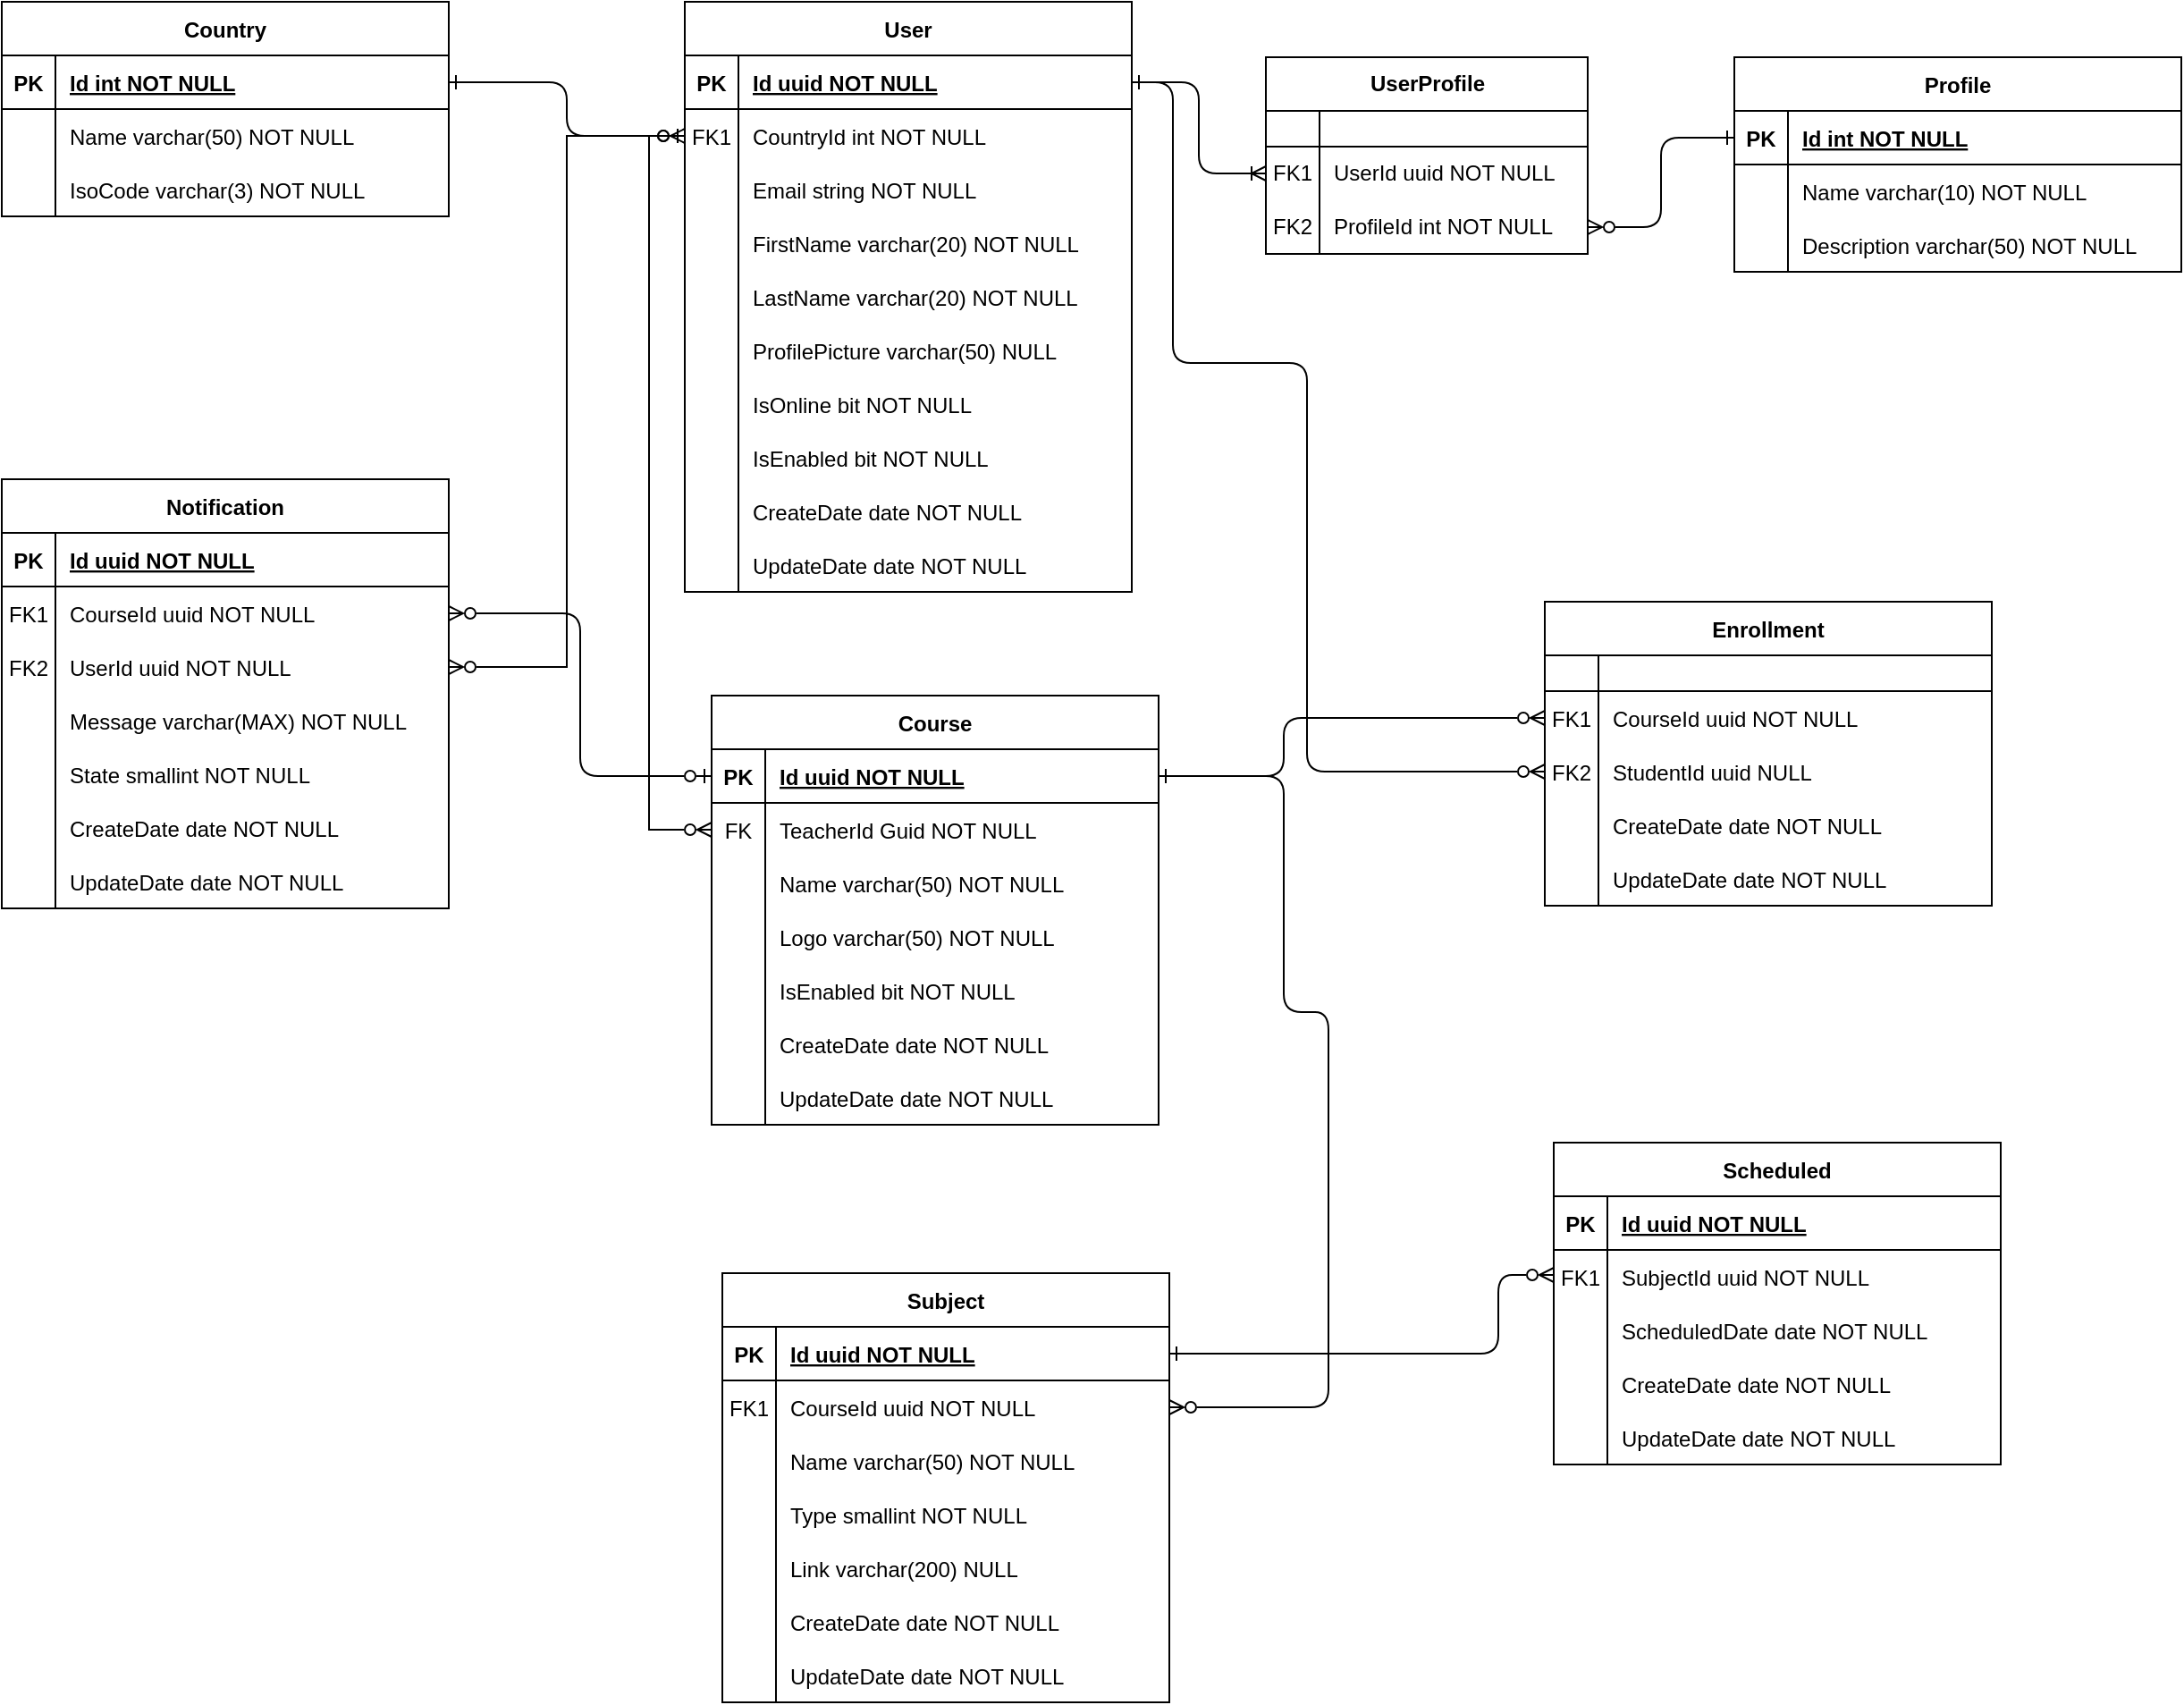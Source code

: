 <mxfile version="24.7.12">
  <diagram id="R2lEEEUBdFMjLlhIrx00" name="Page-1">
    <mxGraphModel dx="760" dy="1033" grid="0" gridSize="10" guides="1" tooltips="1" connect="1" arrows="1" fold="1" page="0" pageScale="1" pageWidth="850" pageHeight="1100" math="0" shadow="0" extFonts="Permanent Marker^https://fonts.googleapis.com/css?family=Permanent+Marker">
      <root>
        <mxCell id="0" />
        <mxCell id="1" parent="0" />
        <mxCell id="C-vyLk0tnHw3VtMMgP7b-13" value="User" style="shape=table;startSize=30;container=1;collapsible=1;childLayout=tableLayout;fixedRows=1;rowLines=0;fontStyle=1;align=center;resizeLast=1;rounded=0;" parent="1" vertex="1">
          <mxGeometry x="880" y="85" width="250" height="330" as="geometry" />
        </mxCell>
        <mxCell id="C-vyLk0tnHw3VtMMgP7b-14" value="" style="shape=partialRectangle;collapsible=0;dropTarget=0;pointerEvents=0;fillColor=none;points=[[0,0.5],[1,0.5]];portConstraint=eastwest;top=0;left=0;right=0;bottom=1;rounded=0;" parent="C-vyLk0tnHw3VtMMgP7b-13" vertex="1">
          <mxGeometry y="30" width="250" height="30" as="geometry" />
        </mxCell>
        <mxCell id="C-vyLk0tnHw3VtMMgP7b-15" value="PK" style="shape=partialRectangle;overflow=hidden;connectable=0;fillColor=none;top=0;left=0;bottom=0;right=0;fontStyle=1;rounded=0;" parent="C-vyLk0tnHw3VtMMgP7b-14" vertex="1">
          <mxGeometry width="30" height="30" as="geometry">
            <mxRectangle width="30" height="30" as="alternateBounds" />
          </mxGeometry>
        </mxCell>
        <mxCell id="C-vyLk0tnHw3VtMMgP7b-16" value="Id uuid NOT NULL " style="shape=partialRectangle;overflow=hidden;connectable=0;fillColor=none;top=0;left=0;bottom=0;right=0;align=left;spacingLeft=6;fontStyle=5;rounded=0;" parent="C-vyLk0tnHw3VtMMgP7b-14" vertex="1">
          <mxGeometry x="30" width="220" height="30" as="geometry">
            <mxRectangle width="220" height="30" as="alternateBounds" />
          </mxGeometry>
        </mxCell>
        <mxCell id="C-vyLk0tnHw3VtMMgP7b-17" value="" style="shape=partialRectangle;collapsible=0;dropTarget=0;pointerEvents=0;fillColor=none;points=[[0,0.5],[1,0.5]];portConstraint=eastwest;top=0;left=0;right=0;bottom=0;rounded=0;" parent="C-vyLk0tnHw3VtMMgP7b-13" vertex="1">
          <mxGeometry y="60" width="250" height="30" as="geometry" />
        </mxCell>
        <mxCell id="C-vyLk0tnHw3VtMMgP7b-18" value="FK1" style="shape=partialRectangle;overflow=hidden;connectable=0;fillColor=none;top=0;left=0;bottom=0;right=0;rounded=0;" parent="C-vyLk0tnHw3VtMMgP7b-17" vertex="1">
          <mxGeometry width="30" height="30" as="geometry">
            <mxRectangle width="30" height="30" as="alternateBounds" />
          </mxGeometry>
        </mxCell>
        <mxCell id="C-vyLk0tnHw3VtMMgP7b-19" value="CountryId int NOT NULL" style="shape=partialRectangle;overflow=hidden;connectable=0;fillColor=none;top=0;left=0;bottom=0;right=0;align=left;spacingLeft=6;rounded=0;" parent="C-vyLk0tnHw3VtMMgP7b-17" vertex="1">
          <mxGeometry x="30" width="220" height="30" as="geometry">
            <mxRectangle width="220" height="30" as="alternateBounds" />
          </mxGeometry>
        </mxCell>
        <mxCell id="aM0szodWMJn3dxRVM8G2-69" value="" style="shape=partialRectangle;collapsible=0;dropTarget=0;pointerEvents=0;fillColor=none;points=[[0,0.5],[1,0.5]];portConstraint=eastwest;top=0;left=0;right=0;bottom=0;rounded=0;" parent="C-vyLk0tnHw3VtMMgP7b-13" vertex="1">
          <mxGeometry y="90" width="250" height="30" as="geometry" />
        </mxCell>
        <mxCell id="aM0szodWMJn3dxRVM8G2-70" value="" style="shape=partialRectangle;overflow=hidden;connectable=0;fillColor=none;top=0;left=0;bottom=0;right=0;rounded=0;" parent="aM0szodWMJn3dxRVM8G2-69" vertex="1">
          <mxGeometry width="30" height="30" as="geometry">
            <mxRectangle width="30" height="30" as="alternateBounds" />
          </mxGeometry>
        </mxCell>
        <mxCell id="aM0szodWMJn3dxRVM8G2-71" value="Email string NOT NULL" style="shape=partialRectangle;overflow=hidden;connectable=0;fillColor=none;top=0;left=0;bottom=0;right=0;align=left;spacingLeft=6;rounded=0;" parent="aM0szodWMJn3dxRVM8G2-69" vertex="1">
          <mxGeometry x="30" width="220" height="30" as="geometry">
            <mxRectangle width="220" height="30" as="alternateBounds" />
          </mxGeometry>
        </mxCell>
        <mxCell id="aM0szodWMJn3dxRVM8G2-60" value="" style="shape=partialRectangle;collapsible=0;dropTarget=0;pointerEvents=0;fillColor=none;points=[[0,0.5],[1,0.5]];portConstraint=eastwest;top=0;left=0;right=0;bottom=0;rounded=0;" parent="C-vyLk0tnHw3VtMMgP7b-13" vertex="1">
          <mxGeometry y="120" width="250" height="30" as="geometry" />
        </mxCell>
        <mxCell id="aM0szodWMJn3dxRVM8G2-61" value="" style="shape=partialRectangle;overflow=hidden;connectable=0;fillColor=none;top=0;left=0;bottom=0;right=0;rounded=0;" parent="aM0szodWMJn3dxRVM8G2-60" vertex="1">
          <mxGeometry width="30" height="30" as="geometry">
            <mxRectangle width="30" height="30" as="alternateBounds" />
          </mxGeometry>
        </mxCell>
        <mxCell id="aM0szodWMJn3dxRVM8G2-62" value="FirstName varchar(20) NOT NULL" style="shape=partialRectangle;overflow=hidden;connectable=0;fillColor=none;top=0;left=0;bottom=0;right=0;align=left;spacingLeft=6;rounded=0;" parent="aM0szodWMJn3dxRVM8G2-60" vertex="1">
          <mxGeometry x="30" width="220" height="30" as="geometry">
            <mxRectangle width="220" height="30" as="alternateBounds" />
          </mxGeometry>
        </mxCell>
        <mxCell id="aM0szodWMJn3dxRVM8G2-63" value="" style="shape=partialRectangle;collapsible=0;dropTarget=0;pointerEvents=0;fillColor=none;points=[[0,0.5],[1,0.5]];portConstraint=eastwest;top=0;left=0;right=0;bottom=0;rounded=0;" parent="C-vyLk0tnHw3VtMMgP7b-13" vertex="1">
          <mxGeometry y="150" width="250" height="30" as="geometry" />
        </mxCell>
        <mxCell id="aM0szodWMJn3dxRVM8G2-64" value="" style="shape=partialRectangle;overflow=hidden;connectable=0;fillColor=none;top=0;left=0;bottom=0;right=0;rounded=0;" parent="aM0szodWMJn3dxRVM8G2-63" vertex="1">
          <mxGeometry width="30" height="30" as="geometry">
            <mxRectangle width="30" height="30" as="alternateBounds" />
          </mxGeometry>
        </mxCell>
        <mxCell id="aM0szodWMJn3dxRVM8G2-65" value="LastName varchar(20) NOT NULL" style="shape=partialRectangle;overflow=hidden;connectable=0;fillColor=none;top=0;left=0;bottom=0;right=0;align=left;spacingLeft=6;rounded=0;" parent="aM0szodWMJn3dxRVM8G2-63" vertex="1">
          <mxGeometry x="30" width="220" height="30" as="geometry">
            <mxRectangle width="220" height="30" as="alternateBounds" />
          </mxGeometry>
        </mxCell>
        <mxCell id="aM0szodWMJn3dxRVM8G2-66" value="" style="shape=partialRectangle;collapsible=0;dropTarget=0;pointerEvents=0;fillColor=none;points=[[0,0.5],[1,0.5]];portConstraint=eastwest;top=0;left=0;right=0;bottom=0;rounded=0;" parent="C-vyLk0tnHw3VtMMgP7b-13" vertex="1">
          <mxGeometry y="180" width="250" height="30" as="geometry" />
        </mxCell>
        <mxCell id="aM0szodWMJn3dxRVM8G2-67" value="" style="shape=partialRectangle;overflow=hidden;connectable=0;fillColor=none;top=0;left=0;bottom=0;right=0;rounded=0;" parent="aM0szodWMJn3dxRVM8G2-66" vertex="1">
          <mxGeometry width="30" height="30" as="geometry">
            <mxRectangle width="30" height="30" as="alternateBounds" />
          </mxGeometry>
        </mxCell>
        <mxCell id="aM0szodWMJn3dxRVM8G2-68" value="ProfilePicture varchar(50) NULL" style="shape=partialRectangle;overflow=hidden;connectable=0;fillColor=none;top=0;left=0;bottom=0;right=0;align=left;spacingLeft=6;rounded=0;" parent="aM0szodWMJn3dxRVM8G2-66" vertex="1">
          <mxGeometry x="30" width="220" height="30" as="geometry">
            <mxRectangle width="220" height="30" as="alternateBounds" />
          </mxGeometry>
        </mxCell>
        <mxCell id="aM0szodWMJn3dxRVM8G2-126" value="" style="shape=partialRectangle;collapsible=0;dropTarget=0;pointerEvents=0;fillColor=none;points=[[0,0.5],[1,0.5]];portConstraint=eastwest;top=0;left=0;right=0;bottom=0;rounded=0;" parent="C-vyLk0tnHw3VtMMgP7b-13" vertex="1">
          <mxGeometry y="210" width="250" height="30" as="geometry" />
        </mxCell>
        <mxCell id="aM0szodWMJn3dxRVM8G2-127" value="" style="shape=partialRectangle;overflow=hidden;connectable=0;fillColor=none;top=0;left=0;bottom=0;right=0;rounded=0;" parent="aM0szodWMJn3dxRVM8G2-126" vertex="1">
          <mxGeometry width="30" height="30" as="geometry">
            <mxRectangle width="30" height="30" as="alternateBounds" />
          </mxGeometry>
        </mxCell>
        <mxCell id="aM0szodWMJn3dxRVM8G2-128" value="IsOnline bit NOT NULL" style="shape=partialRectangle;overflow=hidden;connectable=0;fillColor=none;top=0;left=0;bottom=0;right=0;align=left;spacingLeft=6;rounded=0;" parent="aM0szodWMJn3dxRVM8G2-126" vertex="1">
          <mxGeometry x="30" width="220" height="30" as="geometry">
            <mxRectangle width="220" height="30" as="alternateBounds" />
          </mxGeometry>
        </mxCell>
        <mxCell id="j--QYoBw05LLZ_RqwTvi-1" value="" style="shape=partialRectangle;collapsible=0;dropTarget=0;pointerEvents=0;fillColor=none;points=[[0,0.5],[1,0.5]];portConstraint=eastwest;top=0;left=0;right=0;bottom=0;rounded=0;" parent="C-vyLk0tnHw3VtMMgP7b-13" vertex="1">
          <mxGeometry y="240" width="250" height="30" as="geometry" />
        </mxCell>
        <mxCell id="j--QYoBw05LLZ_RqwTvi-2" value="" style="shape=partialRectangle;overflow=hidden;connectable=0;fillColor=none;top=0;left=0;bottom=0;right=0;rounded=0;" parent="j--QYoBw05LLZ_RqwTvi-1" vertex="1">
          <mxGeometry width="30" height="30" as="geometry">
            <mxRectangle width="30" height="30" as="alternateBounds" />
          </mxGeometry>
        </mxCell>
        <mxCell id="j--QYoBw05LLZ_RqwTvi-3" value="IsEnabled bit NOT NULL" style="shape=partialRectangle;overflow=hidden;connectable=0;fillColor=none;top=0;left=0;bottom=0;right=0;align=left;spacingLeft=6;rounded=0;" parent="j--QYoBw05LLZ_RqwTvi-1" vertex="1">
          <mxGeometry x="30" width="220" height="30" as="geometry">
            <mxRectangle width="220" height="30" as="alternateBounds" />
          </mxGeometry>
        </mxCell>
        <mxCell id="InxL8Mk_9c7BqS-q-5gq-49" value="" style="shape=partialRectangle;collapsible=0;dropTarget=0;pointerEvents=0;fillColor=none;points=[[0,0.5],[1,0.5]];portConstraint=eastwest;top=0;left=0;right=0;bottom=0;rounded=0;" parent="C-vyLk0tnHw3VtMMgP7b-13" vertex="1">
          <mxGeometry y="270" width="250" height="30" as="geometry" />
        </mxCell>
        <mxCell id="InxL8Mk_9c7BqS-q-5gq-50" value="" style="shape=partialRectangle;overflow=hidden;connectable=0;fillColor=none;top=0;left=0;bottom=0;right=0;rounded=0;" parent="InxL8Mk_9c7BqS-q-5gq-49" vertex="1">
          <mxGeometry width="30" height="30" as="geometry">
            <mxRectangle width="30" height="30" as="alternateBounds" />
          </mxGeometry>
        </mxCell>
        <mxCell id="InxL8Mk_9c7BqS-q-5gq-51" value="CreateDate date NOT NULL" style="shape=partialRectangle;overflow=hidden;connectable=0;fillColor=none;top=0;left=0;bottom=0;right=0;align=left;spacingLeft=6;rounded=0;" parent="InxL8Mk_9c7BqS-q-5gq-49" vertex="1">
          <mxGeometry x="30" width="220" height="30" as="geometry">
            <mxRectangle width="220" height="30" as="alternateBounds" />
          </mxGeometry>
        </mxCell>
        <mxCell id="InxL8Mk_9c7BqS-q-5gq-52" value="" style="shape=partialRectangle;collapsible=0;dropTarget=0;pointerEvents=0;fillColor=none;points=[[0,0.5],[1,0.5]];portConstraint=eastwest;top=0;left=0;right=0;bottom=0;rounded=0;" parent="C-vyLk0tnHw3VtMMgP7b-13" vertex="1">
          <mxGeometry y="300" width="250" height="30" as="geometry" />
        </mxCell>
        <mxCell id="InxL8Mk_9c7BqS-q-5gq-53" value="" style="shape=partialRectangle;overflow=hidden;connectable=0;fillColor=none;top=0;left=0;bottom=0;right=0;rounded=0;" parent="InxL8Mk_9c7BqS-q-5gq-52" vertex="1">
          <mxGeometry width="30" height="30" as="geometry">
            <mxRectangle width="30" height="30" as="alternateBounds" />
          </mxGeometry>
        </mxCell>
        <mxCell id="InxL8Mk_9c7BqS-q-5gq-54" value="UpdateDate date NOT NULL" style="shape=partialRectangle;overflow=hidden;connectable=0;fillColor=none;top=0;left=0;bottom=0;right=0;align=left;spacingLeft=6;rounded=0;" parent="InxL8Mk_9c7BqS-q-5gq-52" vertex="1">
          <mxGeometry x="30" width="220" height="30" as="geometry">
            <mxRectangle width="220" height="30" as="alternateBounds" />
          </mxGeometry>
        </mxCell>
        <object label="Country" IsoCode="" id="C-vyLk0tnHw3VtMMgP7b-23">
          <mxCell style="shape=table;startSize=30;container=1;collapsible=1;childLayout=tableLayout;fixedRows=1;rowLines=0;fontStyle=1;align=center;resizeLast=1;rounded=0;" parent="1" vertex="1">
            <mxGeometry x="498" y="85" width="250" height="120" as="geometry" />
          </mxCell>
        </object>
        <mxCell id="C-vyLk0tnHw3VtMMgP7b-24" value="" style="shape=partialRectangle;collapsible=0;dropTarget=0;pointerEvents=0;fillColor=none;points=[[0,0.5],[1,0.5]];portConstraint=eastwest;top=0;left=0;right=0;bottom=1;rounded=0;" parent="C-vyLk0tnHw3VtMMgP7b-23" vertex="1">
          <mxGeometry y="30" width="250" height="30" as="geometry" />
        </mxCell>
        <mxCell id="C-vyLk0tnHw3VtMMgP7b-25" value="PK" style="shape=partialRectangle;overflow=hidden;connectable=0;fillColor=none;top=0;left=0;bottom=0;right=0;fontStyle=1;rounded=0;" parent="C-vyLk0tnHw3VtMMgP7b-24" vertex="1">
          <mxGeometry width="30" height="30" as="geometry">
            <mxRectangle width="30" height="30" as="alternateBounds" />
          </mxGeometry>
        </mxCell>
        <mxCell id="C-vyLk0tnHw3VtMMgP7b-26" value="Id int NOT NULL " style="shape=partialRectangle;overflow=hidden;connectable=0;fillColor=none;top=0;left=0;bottom=0;right=0;align=left;spacingLeft=6;fontStyle=5;rounded=0;" parent="C-vyLk0tnHw3VtMMgP7b-24" vertex="1">
          <mxGeometry x="30" width="220" height="30" as="geometry">
            <mxRectangle width="220" height="30" as="alternateBounds" />
          </mxGeometry>
        </mxCell>
        <mxCell id="C-vyLk0tnHw3VtMMgP7b-27" value="" style="shape=partialRectangle;collapsible=0;dropTarget=0;pointerEvents=0;fillColor=none;points=[[0,0.5],[1,0.5]];portConstraint=eastwest;top=0;left=0;right=0;bottom=0;rounded=0;" parent="C-vyLk0tnHw3VtMMgP7b-23" vertex="1">
          <mxGeometry y="60" width="250" height="30" as="geometry" />
        </mxCell>
        <mxCell id="C-vyLk0tnHw3VtMMgP7b-28" value="" style="shape=partialRectangle;overflow=hidden;connectable=0;fillColor=none;top=0;left=0;bottom=0;right=0;rounded=0;" parent="C-vyLk0tnHw3VtMMgP7b-27" vertex="1">
          <mxGeometry width="30" height="30" as="geometry">
            <mxRectangle width="30" height="30" as="alternateBounds" />
          </mxGeometry>
        </mxCell>
        <mxCell id="C-vyLk0tnHw3VtMMgP7b-29" value="Name varchar(50) NOT NULL" style="shape=partialRectangle;overflow=hidden;connectable=0;fillColor=none;top=0;left=0;bottom=0;right=0;align=left;spacingLeft=6;rounded=0;" parent="C-vyLk0tnHw3VtMMgP7b-27" vertex="1">
          <mxGeometry x="30" width="220" height="30" as="geometry">
            <mxRectangle width="220" height="30" as="alternateBounds" />
          </mxGeometry>
        </mxCell>
        <mxCell id="aM0szodWMJn3dxRVM8G2-38" value="" style="shape=partialRectangle;collapsible=0;dropTarget=0;pointerEvents=0;fillColor=none;points=[[0,0.5],[1,0.5]];portConstraint=eastwest;top=0;left=0;right=0;bottom=0;rounded=0;" parent="C-vyLk0tnHw3VtMMgP7b-23" vertex="1">
          <mxGeometry y="90" width="250" height="30" as="geometry" />
        </mxCell>
        <mxCell id="aM0szodWMJn3dxRVM8G2-39" value="" style="shape=partialRectangle;overflow=hidden;connectable=0;fillColor=none;top=0;left=0;bottom=0;right=0;rounded=0;" parent="aM0szodWMJn3dxRVM8G2-38" vertex="1">
          <mxGeometry width="30" height="30" as="geometry">
            <mxRectangle width="30" height="30" as="alternateBounds" />
          </mxGeometry>
        </mxCell>
        <mxCell id="aM0szodWMJn3dxRVM8G2-40" value="IsoCode varchar(3) NOT NULL" style="shape=partialRectangle;overflow=hidden;connectable=0;fillColor=none;top=0;left=0;bottom=0;right=0;align=left;spacingLeft=6;rounded=0;" parent="aM0szodWMJn3dxRVM8G2-38" vertex="1">
          <mxGeometry x="30" width="220" height="30" as="geometry">
            <mxRectangle width="220" height="30" as="alternateBounds" />
          </mxGeometry>
        </mxCell>
        <mxCell id="9pOtFBYmM_y8WZyT-Tlp-22" value="Enrollment" style="shape=table;startSize=30;container=1;collapsible=1;childLayout=tableLayout;fixedRows=1;rowLines=0;fontStyle=1;align=center;resizeLast=1;rounded=0;" parent="1" vertex="1">
          <mxGeometry x="1361" y="420.5" width="250" height="170" as="geometry" />
        </mxCell>
        <mxCell id="9pOtFBYmM_y8WZyT-Tlp-23" value="" style="shape=partialRectangle;collapsible=0;dropTarget=0;pointerEvents=0;fillColor=none;points=[[0,0.5],[1,0.5]];portConstraint=eastwest;top=0;left=0;right=0;bottom=1;rounded=0;" parent="9pOtFBYmM_y8WZyT-Tlp-22" vertex="1">
          <mxGeometry y="30" width="250" height="20" as="geometry" />
        </mxCell>
        <mxCell id="9pOtFBYmM_y8WZyT-Tlp-24" value="" style="shape=partialRectangle;overflow=hidden;connectable=0;fillColor=none;top=0;left=0;bottom=0;right=0;fontStyle=1;rounded=0;" parent="9pOtFBYmM_y8WZyT-Tlp-23" vertex="1">
          <mxGeometry width="30" height="20" as="geometry">
            <mxRectangle width="30" height="20" as="alternateBounds" />
          </mxGeometry>
        </mxCell>
        <mxCell id="9pOtFBYmM_y8WZyT-Tlp-25" value="" style="shape=partialRectangle;overflow=hidden;connectable=0;fillColor=none;top=0;left=0;bottom=0;right=0;align=left;spacingLeft=6;fontStyle=5;rounded=0;" parent="9pOtFBYmM_y8WZyT-Tlp-23" vertex="1">
          <mxGeometry x="30" width="220" height="20" as="geometry">
            <mxRectangle width="220" height="20" as="alternateBounds" />
          </mxGeometry>
        </mxCell>
        <mxCell id="9pOtFBYmM_y8WZyT-Tlp-26" value="" style="shape=partialRectangle;collapsible=0;dropTarget=0;pointerEvents=0;fillColor=none;points=[[0,0.5],[1,0.5]];portConstraint=eastwest;top=0;left=0;right=0;bottom=0;rounded=0;" parent="9pOtFBYmM_y8WZyT-Tlp-22" vertex="1">
          <mxGeometry y="50" width="250" height="30" as="geometry" />
        </mxCell>
        <mxCell id="9pOtFBYmM_y8WZyT-Tlp-27" value="FK1" style="shape=partialRectangle;overflow=hidden;connectable=0;fillColor=none;top=0;left=0;bottom=0;right=0;rounded=0;" parent="9pOtFBYmM_y8WZyT-Tlp-26" vertex="1">
          <mxGeometry width="30" height="30" as="geometry">
            <mxRectangle width="30" height="30" as="alternateBounds" />
          </mxGeometry>
        </mxCell>
        <mxCell id="9pOtFBYmM_y8WZyT-Tlp-28" value="CourseId uuid NOT NULL" style="shape=partialRectangle;overflow=hidden;connectable=0;fillColor=none;top=0;left=0;bottom=0;right=0;align=left;spacingLeft=6;rounded=0;" parent="9pOtFBYmM_y8WZyT-Tlp-26" vertex="1">
          <mxGeometry x="30" width="220" height="30" as="geometry">
            <mxRectangle width="220" height="30" as="alternateBounds" />
          </mxGeometry>
        </mxCell>
        <mxCell id="9pOtFBYmM_y8WZyT-Tlp-29" value="" style="shape=partialRectangle;collapsible=0;dropTarget=0;pointerEvents=0;fillColor=none;points=[[0,0.5],[1,0.5]];portConstraint=eastwest;top=0;left=0;right=0;bottom=0;rounded=0;" parent="9pOtFBYmM_y8WZyT-Tlp-22" vertex="1">
          <mxGeometry y="80" width="250" height="30" as="geometry" />
        </mxCell>
        <mxCell id="9pOtFBYmM_y8WZyT-Tlp-30" value="FK2" style="shape=partialRectangle;overflow=hidden;connectable=0;fillColor=none;top=0;left=0;bottom=0;right=0;rounded=0;" parent="9pOtFBYmM_y8WZyT-Tlp-29" vertex="1">
          <mxGeometry width="30" height="30" as="geometry">
            <mxRectangle width="30" height="30" as="alternateBounds" />
          </mxGeometry>
        </mxCell>
        <mxCell id="9pOtFBYmM_y8WZyT-Tlp-31" value="StudentId uuid NULL" style="shape=partialRectangle;overflow=hidden;connectable=0;fillColor=none;top=0;left=0;bottom=0;right=0;align=left;spacingLeft=6;rounded=0;" parent="9pOtFBYmM_y8WZyT-Tlp-29" vertex="1">
          <mxGeometry x="30" width="220" height="30" as="geometry">
            <mxRectangle width="220" height="30" as="alternateBounds" />
          </mxGeometry>
        </mxCell>
        <mxCell id="InxL8Mk_9c7BqS-q-5gq-38" value="" style="shape=partialRectangle;collapsible=0;dropTarget=0;pointerEvents=0;fillColor=none;points=[[0,0.5],[1,0.5]];portConstraint=eastwest;top=0;left=0;right=0;bottom=0;rounded=0;" parent="9pOtFBYmM_y8WZyT-Tlp-22" vertex="1">
          <mxGeometry y="110" width="250" height="30" as="geometry" />
        </mxCell>
        <mxCell id="InxL8Mk_9c7BqS-q-5gq-39" value="" style="shape=partialRectangle;overflow=hidden;connectable=0;fillColor=none;top=0;left=0;bottom=0;right=0;rounded=0;" parent="InxL8Mk_9c7BqS-q-5gq-38" vertex="1">
          <mxGeometry width="30" height="30" as="geometry">
            <mxRectangle width="30" height="30" as="alternateBounds" />
          </mxGeometry>
        </mxCell>
        <mxCell id="InxL8Mk_9c7BqS-q-5gq-40" value="CreateDate date NOT NULL" style="shape=partialRectangle;overflow=hidden;connectable=0;fillColor=none;top=0;left=0;bottom=0;right=0;align=left;spacingLeft=6;rounded=0;" parent="InxL8Mk_9c7BqS-q-5gq-38" vertex="1">
          <mxGeometry x="30" width="220" height="30" as="geometry">
            <mxRectangle width="220" height="30" as="alternateBounds" />
          </mxGeometry>
        </mxCell>
        <mxCell id="InxL8Mk_9c7BqS-q-5gq-41" value="" style="shape=partialRectangle;collapsible=0;dropTarget=0;pointerEvents=0;fillColor=none;points=[[0,0.5],[1,0.5]];portConstraint=eastwest;top=0;left=0;right=0;bottom=0;rounded=0;" parent="9pOtFBYmM_y8WZyT-Tlp-22" vertex="1">
          <mxGeometry y="140" width="250" height="30" as="geometry" />
        </mxCell>
        <mxCell id="InxL8Mk_9c7BqS-q-5gq-42" value="" style="shape=partialRectangle;overflow=hidden;connectable=0;fillColor=none;top=0;left=0;bottom=0;right=0;rounded=0;" parent="InxL8Mk_9c7BqS-q-5gq-41" vertex="1">
          <mxGeometry width="30" height="30" as="geometry">
            <mxRectangle width="30" height="30" as="alternateBounds" />
          </mxGeometry>
        </mxCell>
        <mxCell id="InxL8Mk_9c7BqS-q-5gq-43" value="UpdateDate date NOT NULL" style="shape=partialRectangle;overflow=hidden;connectable=0;fillColor=none;top=0;left=0;bottom=0;right=0;align=left;spacingLeft=6;rounded=0;" parent="InxL8Mk_9c7BqS-q-5gq-41" vertex="1">
          <mxGeometry x="30" width="220" height="30" as="geometry">
            <mxRectangle width="220" height="30" as="alternateBounds" />
          </mxGeometry>
        </mxCell>
        <mxCell id="9pOtFBYmM_y8WZyT-Tlp-32" value="Subject" style="shape=table;startSize=30;container=1;collapsible=1;childLayout=tableLayout;fixedRows=1;rowLines=0;fontStyle=1;align=center;resizeLast=1;rounded=0;" parent="1" vertex="1">
          <mxGeometry x="901" y="796" width="250" height="240" as="geometry" />
        </mxCell>
        <mxCell id="9pOtFBYmM_y8WZyT-Tlp-33" value="" style="shape=partialRectangle;collapsible=0;dropTarget=0;pointerEvents=0;fillColor=none;points=[[0,0.5],[1,0.5]];portConstraint=eastwest;top=0;left=0;right=0;bottom=1;rounded=0;" parent="9pOtFBYmM_y8WZyT-Tlp-32" vertex="1">
          <mxGeometry y="30" width="250" height="30" as="geometry" />
        </mxCell>
        <mxCell id="9pOtFBYmM_y8WZyT-Tlp-34" value="PK" style="shape=partialRectangle;overflow=hidden;connectable=0;fillColor=none;top=0;left=0;bottom=0;right=0;fontStyle=1;rounded=0;" parent="9pOtFBYmM_y8WZyT-Tlp-33" vertex="1">
          <mxGeometry width="30" height="30" as="geometry">
            <mxRectangle width="30" height="30" as="alternateBounds" />
          </mxGeometry>
        </mxCell>
        <mxCell id="9pOtFBYmM_y8WZyT-Tlp-35" value="Id uuid NOT NULL " style="shape=partialRectangle;overflow=hidden;connectable=0;fillColor=none;top=0;left=0;bottom=0;right=0;align=left;spacingLeft=6;fontStyle=5;rounded=0;" parent="9pOtFBYmM_y8WZyT-Tlp-33" vertex="1">
          <mxGeometry x="30" width="220" height="30" as="geometry">
            <mxRectangle width="220" height="30" as="alternateBounds" />
          </mxGeometry>
        </mxCell>
        <mxCell id="9pOtFBYmM_y8WZyT-Tlp-36" value="" style="shape=partialRectangle;collapsible=0;dropTarget=0;pointerEvents=0;fillColor=none;points=[[0,0.5],[1,0.5]];portConstraint=eastwest;top=0;left=0;right=0;bottom=0;rounded=0;" parent="9pOtFBYmM_y8WZyT-Tlp-32" vertex="1">
          <mxGeometry y="60" width="250" height="30" as="geometry" />
        </mxCell>
        <mxCell id="9pOtFBYmM_y8WZyT-Tlp-37" value="FK1" style="shape=partialRectangle;overflow=hidden;connectable=0;fillColor=none;top=0;left=0;bottom=0;right=0;rounded=0;" parent="9pOtFBYmM_y8WZyT-Tlp-36" vertex="1">
          <mxGeometry width="30" height="30" as="geometry">
            <mxRectangle width="30" height="30" as="alternateBounds" />
          </mxGeometry>
        </mxCell>
        <mxCell id="9pOtFBYmM_y8WZyT-Tlp-38" value="CourseId uuid NOT NULL" style="shape=partialRectangle;overflow=hidden;connectable=0;fillColor=none;top=0;left=0;bottom=0;right=0;align=left;spacingLeft=6;rounded=0;" parent="9pOtFBYmM_y8WZyT-Tlp-36" vertex="1">
          <mxGeometry x="30" width="220" height="30" as="geometry">
            <mxRectangle width="220" height="30" as="alternateBounds" />
          </mxGeometry>
        </mxCell>
        <mxCell id="9pOtFBYmM_y8WZyT-Tlp-39" value="" style="shape=partialRectangle;collapsible=0;dropTarget=0;pointerEvents=0;fillColor=none;points=[[0,0.5],[1,0.5]];portConstraint=eastwest;top=0;left=0;right=0;bottom=0;rounded=0;" parent="9pOtFBYmM_y8WZyT-Tlp-32" vertex="1">
          <mxGeometry y="90" width="250" height="30" as="geometry" />
        </mxCell>
        <mxCell id="9pOtFBYmM_y8WZyT-Tlp-40" value="" style="shape=partialRectangle;overflow=hidden;connectable=0;fillColor=none;top=0;left=0;bottom=0;right=0;rounded=0;" parent="9pOtFBYmM_y8WZyT-Tlp-39" vertex="1">
          <mxGeometry width="30" height="30" as="geometry">
            <mxRectangle width="30" height="30" as="alternateBounds" />
          </mxGeometry>
        </mxCell>
        <mxCell id="9pOtFBYmM_y8WZyT-Tlp-41" value="Name varchar(50) NOT NULL" style="shape=partialRectangle;overflow=hidden;connectable=0;fillColor=none;top=0;left=0;bottom=0;right=0;align=left;spacingLeft=6;rounded=0;" parent="9pOtFBYmM_y8WZyT-Tlp-39" vertex="1">
          <mxGeometry x="30" width="220" height="30" as="geometry">
            <mxRectangle width="220" height="30" as="alternateBounds" />
          </mxGeometry>
        </mxCell>
        <mxCell id="j--QYoBw05LLZ_RqwTvi-4" value="" style="shape=partialRectangle;collapsible=0;dropTarget=0;pointerEvents=0;fillColor=none;points=[[0,0.5],[1,0.5]];portConstraint=eastwest;top=0;left=0;right=0;bottom=0;rounded=0;" parent="9pOtFBYmM_y8WZyT-Tlp-32" vertex="1">
          <mxGeometry y="120" width="250" height="30" as="geometry" />
        </mxCell>
        <mxCell id="j--QYoBw05LLZ_RqwTvi-5" value="" style="shape=partialRectangle;overflow=hidden;connectable=0;fillColor=none;top=0;left=0;bottom=0;right=0;rounded=0;" parent="j--QYoBw05LLZ_RqwTvi-4" vertex="1">
          <mxGeometry width="30" height="30" as="geometry">
            <mxRectangle width="30" height="30" as="alternateBounds" />
          </mxGeometry>
        </mxCell>
        <mxCell id="j--QYoBw05LLZ_RqwTvi-6" value="Type smallint NOT NULL" style="shape=partialRectangle;overflow=hidden;connectable=0;fillColor=none;top=0;left=0;bottom=0;right=0;align=left;spacingLeft=6;rounded=0;" parent="j--QYoBw05LLZ_RqwTvi-4" vertex="1">
          <mxGeometry x="30" width="220" height="30" as="geometry">
            <mxRectangle width="220" height="30" as="alternateBounds" />
          </mxGeometry>
        </mxCell>
        <mxCell id="aM0szodWMJn3dxRVM8G2-123" value="" style="shape=partialRectangle;collapsible=0;dropTarget=0;pointerEvents=0;fillColor=none;points=[[0,0.5],[1,0.5]];portConstraint=eastwest;top=0;left=0;right=0;bottom=0;rounded=0;" parent="9pOtFBYmM_y8WZyT-Tlp-32" vertex="1">
          <mxGeometry y="150" width="250" height="30" as="geometry" />
        </mxCell>
        <mxCell id="aM0szodWMJn3dxRVM8G2-124" value="" style="shape=partialRectangle;overflow=hidden;connectable=0;fillColor=none;top=0;left=0;bottom=0;right=0;rounded=0;" parent="aM0szodWMJn3dxRVM8G2-123" vertex="1">
          <mxGeometry width="30" height="30" as="geometry">
            <mxRectangle width="30" height="30" as="alternateBounds" />
          </mxGeometry>
        </mxCell>
        <mxCell id="aM0szodWMJn3dxRVM8G2-125" value="Link varchar(200) NULL" style="shape=partialRectangle;overflow=hidden;connectable=0;fillColor=none;top=0;left=0;bottom=0;right=0;align=left;spacingLeft=6;rounded=0;" parent="aM0szodWMJn3dxRVM8G2-123" vertex="1">
          <mxGeometry x="30" width="220" height="30" as="geometry">
            <mxRectangle width="220" height="30" as="alternateBounds" />
          </mxGeometry>
        </mxCell>
        <mxCell id="InxL8Mk_9c7BqS-q-5gq-10" value="" style="shape=partialRectangle;collapsible=0;dropTarget=0;pointerEvents=0;fillColor=none;points=[[0,0.5],[1,0.5]];portConstraint=eastwest;top=0;left=0;right=0;bottom=0;rounded=0;" parent="9pOtFBYmM_y8WZyT-Tlp-32" vertex="1">
          <mxGeometry y="180" width="250" height="30" as="geometry" />
        </mxCell>
        <mxCell id="InxL8Mk_9c7BqS-q-5gq-11" value="" style="shape=partialRectangle;overflow=hidden;connectable=0;fillColor=none;top=0;left=0;bottom=0;right=0;rounded=0;" parent="InxL8Mk_9c7BqS-q-5gq-10" vertex="1">
          <mxGeometry width="30" height="30" as="geometry">
            <mxRectangle width="30" height="30" as="alternateBounds" />
          </mxGeometry>
        </mxCell>
        <mxCell id="InxL8Mk_9c7BqS-q-5gq-12" value="CreateDate date NOT NULL" style="shape=partialRectangle;overflow=hidden;connectable=0;fillColor=none;top=0;left=0;bottom=0;right=0;align=left;spacingLeft=6;rounded=0;" parent="InxL8Mk_9c7BqS-q-5gq-10" vertex="1">
          <mxGeometry x="30" width="220" height="30" as="geometry">
            <mxRectangle width="220" height="30" as="alternateBounds" />
          </mxGeometry>
        </mxCell>
        <mxCell id="InxL8Mk_9c7BqS-q-5gq-13" value="" style="shape=partialRectangle;collapsible=0;dropTarget=0;pointerEvents=0;fillColor=none;points=[[0,0.5],[1,0.5]];portConstraint=eastwest;top=0;left=0;right=0;bottom=0;rounded=0;" parent="9pOtFBYmM_y8WZyT-Tlp-32" vertex="1">
          <mxGeometry y="210" width="250" height="30" as="geometry" />
        </mxCell>
        <mxCell id="InxL8Mk_9c7BqS-q-5gq-14" value="" style="shape=partialRectangle;overflow=hidden;connectable=0;fillColor=none;top=0;left=0;bottom=0;right=0;rounded=0;" parent="InxL8Mk_9c7BqS-q-5gq-13" vertex="1">
          <mxGeometry width="30" height="30" as="geometry">
            <mxRectangle width="30" height="30" as="alternateBounds" />
          </mxGeometry>
        </mxCell>
        <mxCell id="InxL8Mk_9c7BqS-q-5gq-15" value="UpdateDate date NOT NULL" style="shape=partialRectangle;overflow=hidden;connectable=0;fillColor=none;top=0;left=0;bottom=0;right=0;align=left;spacingLeft=6;rounded=0;" parent="InxL8Mk_9c7BqS-q-5gq-13" vertex="1">
          <mxGeometry x="30" width="220" height="30" as="geometry">
            <mxRectangle width="220" height="30" as="alternateBounds" />
          </mxGeometry>
        </mxCell>
        <mxCell id="9pOtFBYmM_y8WZyT-Tlp-42" value="Scheduled" style="shape=table;startSize=30;container=1;collapsible=1;childLayout=tableLayout;fixedRows=1;rowLines=0;fontStyle=1;align=center;resizeLast=1;rounded=0;" parent="1" vertex="1">
          <mxGeometry x="1366" y="723" width="250" height="180" as="geometry" />
        </mxCell>
        <mxCell id="9pOtFBYmM_y8WZyT-Tlp-43" value="" style="shape=partialRectangle;collapsible=0;dropTarget=0;pointerEvents=0;fillColor=none;points=[[0,0.5],[1,0.5]];portConstraint=eastwest;top=0;left=0;right=0;bottom=1;rounded=0;" parent="9pOtFBYmM_y8WZyT-Tlp-42" vertex="1">
          <mxGeometry y="30" width="250" height="30" as="geometry" />
        </mxCell>
        <mxCell id="9pOtFBYmM_y8WZyT-Tlp-44" value="PK" style="shape=partialRectangle;overflow=hidden;connectable=0;fillColor=none;top=0;left=0;bottom=0;right=0;fontStyle=1;rounded=0;" parent="9pOtFBYmM_y8WZyT-Tlp-43" vertex="1">
          <mxGeometry width="30" height="30" as="geometry">
            <mxRectangle width="30" height="30" as="alternateBounds" />
          </mxGeometry>
        </mxCell>
        <mxCell id="9pOtFBYmM_y8WZyT-Tlp-45" value="Id uuid NOT NULL " style="shape=partialRectangle;overflow=hidden;connectable=0;fillColor=none;top=0;left=0;bottom=0;right=0;align=left;spacingLeft=6;fontStyle=5;rounded=0;" parent="9pOtFBYmM_y8WZyT-Tlp-43" vertex="1">
          <mxGeometry x="30" width="220" height="30" as="geometry">
            <mxRectangle width="220" height="30" as="alternateBounds" />
          </mxGeometry>
        </mxCell>
        <mxCell id="9pOtFBYmM_y8WZyT-Tlp-46" value="" style="shape=partialRectangle;collapsible=0;dropTarget=0;pointerEvents=0;fillColor=none;points=[[0,0.5],[1,0.5]];portConstraint=eastwest;top=0;left=0;right=0;bottom=0;rounded=0;" parent="9pOtFBYmM_y8WZyT-Tlp-42" vertex="1">
          <mxGeometry y="60" width="250" height="30" as="geometry" />
        </mxCell>
        <mxCell id="9pOtFBYmM_y8WZyT-Tlp-47" value="FK1" style="shape=partialRectangle;overflow=hidden;connectable=0;fillColor=none;top=0;left=0;bottom=0;right=0;rounded=0;" parent="9pOtFBYmM_y8WZyT-Tlp-46" vertex="1">
          <mxGeometry width="30" height="30" as="geometry">
            <mxRectangle width="30" height="30" as="alternateBounds" />
          </mxGeometry>
        </mxCell>
        <mxCell id="9pOtFBYmM_y8WZyT-Tlp-48" value="SubjectId uuid NOT NULL" style="shape=partialRectangle;overflow=hidden;connectable=0;fillColor=none;top=0;left=0;bottom=0;right=0;align=left;spacingLeft=6;rounded=0;" parent="9pOtFBYmM_y8WZyT-Tlp-46" vertex="1">
          <mxGeometry x="30" width="220" height="30" as="geometry">
            <mxRectangle width="220" height="30" as="alternateBounds" />
          </mxGeometry>
        </mxCell>
        <mxCell id="9pOtFBYmM_y8WZyT-Tlp-49" value="" style="shape=partialRectangle;collapsible=0;dropTarget=0;pointerEvents=0;fillColor=none;points=[[0,0.5],[1,0.5]];portConstraint=eastwest;top=0;left=0;right=0;bottom=0;rounded=0;" parent="9pOtFBYmM_y8WZyT-Tlp-42" vertex="1">
          <mxGeometry y="90" width="250" height="30" as="geometry" />
        </mxCell>
        <mxCell id="9pOtFBYmM_y8WZyT-Tlp-50" value="" style="shape=partialRectangle;overflow=hidden;connectable=0;fillColor=none;top=0;left=0;bottom=0;right=0;rounded=0;" parent="9pOtFBYmM_y8WZyT-Tlp-49" vertex="1">
          <mxGeometry width="30" height="30" as="geometry">
            <mxRectangle width="30" height="30" as="alternateBounds" />
          </mxGeometry>
        </mxCell>
        <mxCell id="9pOtFBYmM_y8WZyT-Tlp-51" value="ScheduledDate date NOT NULL" style="shape=partialRectangle;overflow=hidden;connectable=0;fillColor=none;top=0;left=0;bottom=0;right=0;align=left;spacingLeft=6;rounded=0;" parent="9pOtFBYmM_y8WZyT-Tlp-49" vertex="1">
          <mxGeometry x="30" width="220" height="30" as="geometry">
            <mxRectangle width="220" height="30" as="alternateBounds" />
          </mxGeometry>
        </mxCell>
        <mxCell id="InxL8Mk_9c7BqS-q-5gq-4" value="" style="shape=partialRectangle;collapsible=0;dropTarget=0;pointerEvents=0;fillColor=none;points=[[0,0.5],[1,0.5]];portConstraint=eastwest;top=0;left=0;right=0;bottom=0;rounded=0;" parent="9pOtFBYmM_y8WZyT-Tlp-42" vertex="1">
          <mxGeometry y="120" width="250" height="30" as="geometry" />
        </mxCell>
        <mxCell id="InxL8Mk_9c7BqS-q-5gq-5" value="" style="shape=partialRectangle;overflow=hidden;connectable=0;fillColor=none;top=0;left=0;bottom=0;right=0;rounded=0;" parent="InxL8Mk_9c7BqS-q-5gq-4" vertex="1">
          <mxGeometry width="30" height="30" as="geometry">
            <mxRectangle width="30" height="30" as="alternateBounds" />
          </mxGeometry>
        </mxCell>
        <mxCell id="InxL8Mk_9c7BqS-q-5gq-6" value="CreateDate date NOT NULL" style="shape=partialRectangle;overflow=hidden;connectable=0;fillColor=none;top=0;left=0;bottom=0;right=0;align=left;spacingLeft=6;rounded=0;" parent="InxL8Mk_9c7BqS-q-5gq-4" vertex="1">
          <mxGeometry x="30" width="220" height="30" as="geometry">
            <mxRectangle width="220" height="30" as="alternateBounds" />
          </mxGeometry>
        </mxCell>
        <mxCell id="InxL8Mk_9c7BqS-q-5gq-7" value="" style="shape=partialRectangle;collapsible=0;dropTarget=0;pointerEvents=0;fillColor=none;points=[[0,0.5],[1,0.5]];portConstraint=eastwest;top=0;left=0;right=0;bottom=0;rounded=0;" parent="9pOtFBYmM_y8WZyT-Tlp-42" vertex="1">
          <mxGeometry y="150" width="250" height="30" as="geometry" />
        </mxCell>
        <mxCell id="InxL8Mk_9c7BqS-q-5gq-8" value="" style="shape=partialRectangle;overflow=hidden;connectable=0;fillColor=none;top=0;left=0;bottom=0;right=0;rounded=0;" parent="InxL8Mk_9c7BqS-q-5gq-7" vertex="1">
          <mxGeometry width="30" height="30" as="geometry">
            <mxRectangle width="30" height="30" as="alternateBounds" />
          </mxGeometry>
        </mxCell>
        <mxCell id="InxL8Mk_9c7BqS-q-5gq-9" value="UpdateDate date NOT NULL" style="shape=partialRectangle;overflow=hidden;connectable=0;fillColor=none;top=0;left=0;bottom=0;right=0;align=left;spacingLeft=6;rounded=0;" parent="InxL8Mk_9c7BqS-q-5gq-7" vertex="1">
          <mxGeometry x="30" width="220" height="30" as="geometry">
            <mxRectangle width="220" height="30" as="alternateBounds" />
          </mxGeometry>
        </mxCell>
        <mxCell id="9pOtFBYmM_y8WZyT-Tlp-92" value="" style="group;rounded=0;" parent="1" connectable="0" vertex="1">
          <mxGeometry x="498" y="352" width="250" height="190" as="geometry" />
        </mxCell>
        <mxCell id="9pOtFBYmM_y8WZyT-Tlp-62" value="Notification" style="shape=table;startSize=30;container=1;collapsible=1;childLayout=tableLayout;fixedRows=1;rowLines=0;fontStyle=1;align=center;resizeLast=1;rounded=0;" parent="9pOtFBYmM_y8WZyT-Tlp-92" vertex="1">
          <mxGeometry width="250" height="240" as="geometry" />
        </mxCell>
        <mxCell id="9pOtFBYmM_y8WZyT-Tlp-63" value="" style="shape=partialRectangle;collapsible=0;dropTarget=0;pointerEvents=0;fillColor=none;points=[[0,0.5],[1,0.5]];portConstraint=eastwest;top=0;left=0;right=0;bottom=1;rounded=0;" parent="9pOtFBYmM_y8WZyT-Tlp-62" vertex="1">
          <mxGeometry y="30" width="250" height="30" as="geometry" />
        </mxCell>
        <mxCell id="9pOtFBYmM_y8WZyT-Tlp-64" value="PK" style="shape=partialRectangle;overflow=hidden;connectable=0;fillColor=none;top=0;left=0;bottom=0;right=0;fontStyle=1;rounded=0;" parent="9pOtFBYmM_y8WZyT-Tlp-63" vertex="1">
          <mxGeometry width="30" height="30" as="geometry">
            <mxRectangle width="30" height="30" as="alternateBounds" />
          </mxGeometry>
        </mxCell>
        <mxCell id="9pOtFBYmM_y8WZyT-Tlp-65" value="Id uuid NOT NULL " style="shape=partialRectangle;overflow=hidden;connectable=0;fillColor=none;top=0;left=0;bottom=0;right=0;align=left;spacingLeft=6;fontStyle=5;rounded=0;" parent="9pOtFBYmM_y8WZyT-Tlp-63" vertex="1">
          <mxGeometry x="30" width="220" height="30" as="geometry">
            <mxRectangle width="220" height="30" as="alternateBounds" />
          </mxGeometry>
        </mxCell>
        <mxCell id="9pOtFBYmM_y8WZyT-Tlp-66" value="" style="shape=partialRectangle;collapsible=0;dropTarget=0;pointerEvents=0;fillColor=none;points=[[0,0.5],[1,0.5]];portConstraint=eastwest;top=0;left=0;right=0;bottom=0;rounded=0;" parent="9pOtFBYmM_y8WZyT-Tlp-62" vertex="1">
          <mxGeometry y="60" width="250" height="30" as="geometry" />
        </mxCell>
        <mxCell id="9pOtFBYmM_y8WZyT-Tlp-67" value="FK1" style="shape=partialRectangle;overflow=hidden;connectable=0;fillColor=none;top=0;left=0;bottom=0;right=0;rounded=0;" parent="9pOtFBYmM_y8WZyT-Tlp-66" vertex="1">
          <mxGeometry width="30" height="30" as="geometry">
            <mxRectangle width="30" height="30" as="alternateBounds" />
          </mxGeometry>
        </mxCell>
        <mxCell id="9pOtFBYmM_y8WZyT-Tlp-68" value="CourseId uuid NOT NULL" style="shape=partialRectangle;overflow=hidden;connectable=0;fillColor=none;top=0;left=0;bottom=0;right=0;align=left;spacingLeft=6;rounded=0;" parent="9pOtFBYmM_y8WZyT-Tlp-66" vertex="1">
          <mxGeometry x="30" width="220" height="30" as="geometry">
            <mxRectangle width="220" height="30" as="alternateBounds" />
          </mxGeometry>
        </mxCell>
        <mxCell id="j6hgeAF32jr3juHC9esz-5" value="" style="shape=partialRectangle;collapsible=0;dropTarget=0;pointerEvents=0;fillColor=none;points=[[0,0.5],[1,0.5]];portConstraint=eastwest;top=0;left=0;right=0;bottom=0;rounded=0;" vertex="1" parent="9pOtFBYmM_y8WZyT-Tlp-62">
          <mxGeometry y="90" width="250" height="30" as="geometry" />
        </mxCell>
        <mxCell id="j6hgeAF32jr3juHC9esz-6" value="FK2" style="shape=partialRectangle;overflow=hidden;connectable=0;fillColor=none;top=0;left=0;bottom=0;right=0;rounded=0;" vertex="1" parent="j6hgeAF32jr3juHC9esz-5">
          <mxGeometry width="30" height="30" as="geometry">
            <mxRectangle width="30" height="30" as="alternateBounds" />
          </mxGeometry>
        </mxCell>
        <mxCell id="j6hgeAF32jr3juHC9esz-7" value="UserId uuid NOT NULL" style="shape=partialRectangle;overflow=hidden;connectable=0;fillColor=none;top=0;left=0;bottom=0;right=0;align=left;spacingLeft=6;rounded=0;" vertex="1" parent="j6hgeAF32jr3juHC9esz-5">
          <mxGeometry x="30" width="220" height="30" as="geometry">
            <mxRectangle width="220" height="30" as="alternateBounds" />
          </mxGeometry>
        </mxCell>
        <mxCell id="9pOtFBYmM_y8WZyT-Tlp-69" value="" style="shape=partialRectangle;collapsible=0;dropTarget=0;pointerEvents=0;fillColor=none;points=[[0,0.5],[1,0.5]];portConstraint=eastwest;top=0;left=0;right=0;bottom=0;rounded=0;" parent="9pOtFBYmM_y8WZyT-Tlp-62" vertex="1">
          <mxGeometry y="120" width="250" height="30" as="geometry" />
        </mxCell>
        <mxCell id="9pOtFBYmM_y8WZyT-Tlp-70" value="" style="shape=partialRectangle;overflow=hidden;connectable=0;fillColor=none;top=0;left=0;bottom=0;right=0;rounded=0;" parent="9pOtFBYmM_y8WZyT-Tlp-69" vertex="1">
          <mxGeometry width="30" height="30" as="geometry">
            <mxRectangle width="30" height="30" as="alternateBounds" />
          </mxGeometry>
        </mxCell>
        <mxCell id="9pOtFBYmM_y8WZyT-Tlp-71" value="Message varchar(MAX) NOT NULL" style="shape=partialRectangle;overflow=hidden;connectable=0;fillColor=none;top=0;left=0;bottom=0;right=0;align=left;spacingLeft=6;rounded=0;" parent="9pOtFBYmM_y8WZyT-Tlp-69" vertex="1">
          <mxGeometry x="30" width="220" height="30" as="geometry">
            <mxRectangle width="220" height="30" as="alternateBounds" />
          </mxGeometry>
        </mxCell>
        <mxCell id="aM0szodWMJn3dxRVM8G2-42" value="" style="shape=partialRectangle;collapsible=0;dropTarget=0;pointerEvents=0;fillColor=none;points=[[0,0.5],[1,0.5]];portConstraint=eastwest;top=0;left=0;right=0;bottom=0;rounded=0;" parent="9pOtFBYmM_y8WZyT-Tlp-62" vertex="1">
          <mxGeometry y="150" width="250" height="30" as="geometry" />
        </mxCell>
        <mxCell id="aM0szodWMJn3dxRVM8G2-43" value="" style="shape=partialRectangle;overflow=hidden;connectable=0;fillColor=none;top=0;left=0;bottom=0;right=0;rounded=0;" parent="aM0szodWMJn3dxRVM8G2-42" vertex="1">
          <mxGeometry width="30" height="30" as="geometry">
            <mxRectangle width="30" height="30" as="alternateBounds" />
          </mxGeometry>
        </mxCell>
        <mxCell id="aM0szodWMJn3dxRVM8G2-44" value="State smallint NOT NULL" style="shape=partialRectangle;overflow=hidden;connectable=0;fillColor=none;top=0;left=0;bottom=0;right=0;align=left;spacingLeft=6;rounded=0;" parent="aM0szodWMJn3dxRVM8G2-42" vertex="1">
          <mxGeometry x="30" width="220" height="30" as="geometry">
            <mxRectangle width="220" height="30" as="alternateBounds" />
          </mxGeometry>
        </mxCell>
        <mxCell id="aM0szodWMJn3dxRVM8G2-94" value="" style="shape=partialRectangle;collapsible=0;dropTarget=0;pointerEvents=0;fillColor=none;points=[[0,0.5],[1,0.5]];portConstraint=eastwest;top=0;left=0;right=0;bottom=0;rounded=0;" parent="9pOtFBYmM_y8WZyT-Tlp-62" vertex="1">
          <mxGeometry y="180" width="250" height="30" as="geometry" />
        </mxCell>
        <mxCell id="aM0szodWMJn3dxRVM8G2-95" value="" style="shape=partialRectangle;overflow=hidden;connectable=0;fillColor=none;top=0;left=0;bottom=0;right=0;rounded=0;" parent="aM0szodWMJn3dxRVM8G2-94" vertex="1">
          <mxGeometry width="30" height="30" as="geometry">
            <mxRectangle width="30" height="30" as="alternateBounds" />
          </mxGeometry>
        </mxCell>
        <mxCell id="aM0szodWMJn3dxRVM8G2-96" value="CreateDate date NOT NULL" style="shape=partialRectangle;overflow=hidden;connectable=0;fillColor=none;top=0;left=0;bottom=0;right=0;align=left;spacingLeft=6;rounded=0;" parent="aM0szodWMJn3dxRVM8G2-94" vertex="1">
          <mxGeometry x="30" width="220" height="30" as="geometry">
            <mxRectangle width="220" height="30" as="alternateBounds" />
          </mxGeometry>
        </mxCell>
        <mxCell id="aM0szodWMJn3dxRVM8G2-97" value="" style="shape=partialRectangle;collapsible=0;dropTarget=0;pointerEvents=0;fillColor=none;points=[[0,0.5],[1,0.5]];portConstraint=eastwest;top=0;left=0;right=0;bottom=0;rounded=0;" parent="9pOtFBYmM_y8WZyT-Tlp-62" vertex="1">
          <mxGeometry y="210" width="250" height="30" as="geometry" />
        </mxCell>
        <mxCell id="aM0szodWMJn3dxRVM8G2-98" value="" style="shape=partialRectangle;overflow=hidden;connectable=0;fillColor=none;top=0;left=0;bottom=0;right=0;rounded=0;" parent="aM0szodWMJn3dxRVM8G2-97" vertex="1">
          <mxGeometry width="30" height="30" as="geometry">
            <mxRectangle width="30" height="30" as="alternateBounds" />
          </mxGeometry>
        </mxCell>
        <mxCell id="aM0szodWMJn3dxRVM8G2-99" value="UpdateDate date NOT NULL" style="shape=partialRectangle;overflow=hidden;connectable=0;fillColor=none;top=0;left=0;bottom=0;right=0;align=left;spacingLeft=6;rounded=0;" parent="aM0szodWMJn3dxRVM8G2-97" vertex="1">
          <mxGeometry x="30" width="220" height="30" as="geometry">
            <mxRectangle width="220" height="30" as="alternateBounds" />
          </mxGeometry>
        </mxCell>
        <object label="Profile" IsoCode="" id="aM0szodWMJn3dxRVM8G2-72">
          <mxCell style="shape=table;startSize=30;container=1;collapsible=1;childLayout=tableLayout;fixedRows=1;rowLines=0;fontStyle=1;align=center;resizeLast=1;rounded=0;" parent="1" vertex="1">
            <mxGeometry x="1467" y="116" width="250" height="120" as="geometry" />
          </mxCell>
        </object>
        <mxCell id="aM0szodWMJn3dxRVM8G2-73" value="" style="shape=partialRectangle;collapsible=0;dropTarget=0;pointerEvents=0;fillColor=none;points=[[0,0.5],[1,0.5]];portConstraint=eastwest;top=0;left=0;right=0;bottom=1;rounded=0;" parent="aM0szodWMJn3dxRVM8G2-72" vertex="1">
          <mxGeometry y="30" width="250" height="30" as="geometry" />
        </mxCell>
        <mxCell id="aM0szodWMJn3dxRVM8G2-74" value="PK" style="shape=partialRectangle;overflow=hidden;connectable=0;fillColor=none;top=0;left=0;bottom=0;right=0;fontStyle=1;rounded=0;" parent="aM0szodWMJn3dxRVM8G2-73" vertex="1">
          <mxGeometry width="30" height="30" as="geometry">
            <mxRectangle width="30" height="30" as="alternateBounds" />
          </mxGeometry>
        </mxCell>
        <mxCell id="aM0szodWMJn3dxRVM8G2-75" value="Id int NOT NULL " style="shape=partialRectangle;overflow=hidden;connectable=0;fillColor=none;top=0;left=0;bottom=0;right=0;align=left;spacingLeft=6;fontStyle=5;rounded=0;" parent="aM0szodWMJn3dxRVM8G2-73" vertex="1">
          <mxGeometry x="30" width="220" height="30" as="geometry">
            <mxRectangle width="220" height="30" as="alternateBounds" />
          </mxGeometry>
        </mxCell>
        <mxCell id="aM0szodWMJn3dxRVM8G2-76" value="" style="shape=partialRectangle;collapsible=0;dropTarget=0;pointerEvents=0;fillColor=none;points=[[0,0.5],[1,0.5]];portConstraint=eastwest;top=0;left=0;right=0;bottom=0;rounded=0;" parent="aM0szodWMJn3dxRVM8G2-72" vertex="1">
          <mxGeometry y="60" width="250" height="30" as="geometry" />
        </mxCell>
        <mxCell id="aM0szodWMJn3dxRVM8G2-77" value="" style="shape=partialRectangle;overflow=hidden;connectable=0;fillColor=none;top=0;left=0;bottom=0;right=0;rounded=0;" parent="aM0szodWMJn3dxRVM8G2-76" vertex="1">
          <mxGeometry width="30" height="30" as="geometry">
            <mxRectangle width="30" height="30" as="alternateBounds" />
          </mxGeometry>
        </mxCell>
        <mxCell id="aM0szodWMJn3dxRVM8G2-78" value="Name varchar(10) NOT NULL" style="shape=partialRectangle;overflow=hidden;connectable=0;fillColor=none;top=0;left=0;bottom=0;right=0;align=left;spacingLeft=6;rounded=0;" parent="aM0szodWMJn3dxRVM8G2-76" vertex="1">
          <mxGeometry x="30" width="220" height="30" as="geometry">
            <mxRectangle width="220" height="30" as="alternateBounds" />
          </mxGeometry>
        </mxCell>
        <mxCell id="aM0szodWMJn3dxRVM8G2-79" value="" style="shape=partialRectangle;collapsible=0;dropTarget=0;pointerEvents=0;fillColor=none;points=[[0,0.5],[1,0.5]];portConstraint=eastwest;top=0;left=0;right=0;bottom=0;rounded=0;" parent="aM0szodWMJn3dxRVM8G2-72" vertex="1">
          <mxGeometry y="90" width="250" height="30" as="geometry" />
        </mxCell>
        <mxCell id="aM0szodWMJn3dxRVM8G2-80" value="" style="shape=partialRectangle;overflow=hidden;connectable=0;fillColor=none;top=0;left=0;bottom=0;right=0;rounded=0;" parent="aM0szodWMJn3dxRVM8G2-79" vertex="1">
          <mxGeometry width="30" height="30" as="geometry">
            <mxRectangle width="30" height="30" as="alternateBounds" />
          </mxGeometry>
        </mxCell>
        <mxCell id="aM0szodWMJn3dxRVM8G2-81" value="Description varchar(50) NOT NULL" style="shape=partialRectangle;overflow=hidden;connectable=0;fillColor=none;top=0;left=0;bottom=0;right=0;align=left;spacingLeft=6;rounded=0;" parent="aM0szodWMJn3dxRVM8G2-79" vertex="1">
          <mxGeometry x="30" width="220" height="30" as="geometry">
            <mxRectangle width="220" height="30" as="alternateBounds" />
          </mxGeometry>
        </mxCell>
        <mxCell id="aM0szodWMJn3dxRVM8G2-85" style="edgeStyle=orthogonalEdgeStyle;rounded=1;orthogonalLoop=1;jettySize=auto;html=1;entryX=0;entryY=0.5;entryDx=0;entryDy=0;startArrow=ERone;startFill=0;endArrow=ERzeroToMany;endFill=0;curved=0;" parent="1" source="C-vyLk0tnHw3VtMMgP7b-24" target="C-vyLk0tnHw3VtMMgP7b-17" edge="1">
          <mxGeometry relative="1" as="geometry">
            <mxPoint x="460" y="185" as="targetPoint" />
          </mxGeometry>
        </mxCell>
        <mxCell id="aM0szodWMJn3dxRVM8G2-93" style="edgeStyle=orthogonalEdgeStyle;rounded=1;orthogonalLoop=1;jettySize=auto;html=1;startArrow=ERzeroToMany;startFill=0;endArrow=ERone;endFill=0;entryX=1;entryY=0.5;entryDx=0;entryDy=0;curved=0;" parent="1" source="9pOtFBYmM_y8WZyT-Tlp-46" target="9pOtFBYmM_y8WZyT-Tlp-33" edge="1">
          <mxGeometry relative="1" as="geometry">
            <mxPoint x="1340" y="718" as="targetPoint" />
            <Array as="points">
              <mxPoint x="1335" y="797" />
              <mxPoint x="1335" y="841" />
            </Array>
          </mxGeometry>
        </mxCell>
        <mxCell id="InxL8Mk_9c7BqS-q-5gq-17" value="Course" style="shape=table;startSize=30;container=1;collapsible=1;childLayout=tableLayout;fixedRows=1;rowLines=0;fontStyle=1;align=center;resizeLast=1;rounded=0;" parent="1" vertex="1">
          <mxGeometry x="895" y="473" width="250" height="240" as="geometry" />
        </mxCell>
        <mxCell id="InxL8Mk_9c7BqS-q-5gq-18" value="" style="shape=partialRectangle;collapsible=0;dropTarget=0;pointerEvents=0;fillColor=none;points=[[0,0.5],[1,0.5]];portConstraint=eastwest;top=0;left=0;right=0;bottom=1;rounded=0;" parent="InxL8Mk_9c7BqS-q-5gq-17" vertex="1">
          <mxGeometry y="30" width="250" height="30" as="geometry" />
        </mxCell>
        <mxCell id="InxL8Mk_9c7BqS-q-5gq-19" value="PK" style="shape=partialRectangle;overflow=hidden;connectable=0;fillColor=none;top=0;left=0;bottom=0;right=0;fontStyle=1;rounded=0;" parent="InxL8Mk_9c7BqS-q-5gq-18" vertex="1">
          <mxGeometry width="30" height="30" as="geometry">
            <mxRectangle width="30" height="30" as="alternateBounds" />
          </mxGeometry>
        </mxCell>
        <mxCell id="InxL8Mk_9c7BqS-q-5gq-20" value="Id uuid NOT NULL " style="shape=partialRectangle;overflow=hidden;connectable=0;fillColor=none;top=0;left=0;bottom=0;right=0;align=left;spacingLeft=6;fontStyle=5;rounded=0;" parent="InxL8Mk_9c7BqS-q-5gq-18" vertex="1">
          <mxGeometry x="30" width="220" height="30" as="geometry">
            <mxRectangle width="220" height="30" as="alternateBounds" />
          </mxGeometry>
        </mxCell>
        <mxCell id="InxL8Mk_9c7BqS-q-5gq-24" value="" style="shape=partialRectangle;collapsible=0;dropTarget=0;pointerEvents=0;fillColor=none;points=[[0,0.5],[1,0.5]];portConstraint=eastwest;top=0;left=0;right=0;bottom=0;rounded=0;" parent="InxL8Mk_9c7BqS-q-5gq-17" vertex="1">
          <mxGeometry y="60" width="250" height="30" as="geometry" />
        </mxCell>
        <mxCell id="InxL8Mk_9c7BqS-q-5gq-25" value="FK" style="shape=partialRectangle;overflow=hidden;connectable=0;fillColor=none;top=0;left=0;bottom=0;right=0;rounded=0;" parent="InxL8Mk_9c7BqS-q-5gq-24" vertex="1">
          <mxGeometry width="30" height="30" as="geometry">
            <mxRectangle width="30" height="30" as="alternateBounds" />
          </mxGeometry>
        </mxCell>
        <mxCell id="InxL8Mk_9c7BqS-q-5gq-26" value="TeacherId Guid NOT NULL" style="shape=partialRectangle;overflow=hidden;connectable=0;fillColor=none;top=0;left=0;bottom=0;right=0;align=left;spacingLeft=6;rounded=0;" parent="InxL8Mk_9c7BqS-q-5gq-24" vertex="1">
          <mxGeometry x="30" width="220" height="30" as="geometry">
            <mxRectangle width="220" height="30" as="alternateBounds" />
          </mxGeometry>
        </mxCell>
        <mxCell id="j6hgeAF32jr3juHC9esz-1" value="" style="shape=partialRectangle;collapsible=0;dropTarget=0;pointerEvents=0;fillColor=none;points=[[0,0.5],[1,0.5]];portConstraint=eastwest;top=0;left=0;right=0;bottom=0;rounded=0;" vertex="1" parent="InxL8Mk_9c7BqS-q-5gq-17">
          <mxGeometry y="90" width="250" height="30" as="geometry" />
        </mxCell>
        <mxCell id="j6hgeAF32jr3juHC9esz-2" value="" style="shape=partialRectangle;overflow=hidden;connectable=0;fillColor=none;top=0;left=0;bottom=0;right=0;rounded=0;" vertex="1" parent="j6hgeAF32jr3juHC9esz-1">
          <mxGeometry width="30" height="30" as="geometry">
            <mxRectangle width="30" height="30" as="alternateBounds" />
          </mxGeometry>
        </mxCell>
        <mxCell id="j6hgeAF32jr3juHC9esz-3" value="Name varchar(50) NOT NULL" style="shape=partialRectangle;overflow=hidden;connectable=0;fillColor=none;top=0;left=0;bottom=0;right=0;align=left;spacingLeft=6;rounded=0;" vertex="1" parent="j6hgeAF32jr3juHC9esz-1">
          <mxGeometry x="30" width="220" height="30" as="geometry">
            <mxRectangle width="220" height="30" as="alternateBounds" />
          </mxGeometry>
        </mxCell>
        <mxCell id="InxL8Mk_9c7BqS-q-5gq-28" value="" style="shape=partialRectangle;collapsible=0;dropTarget=0;pointerEvents=0;fillColor=none;points=[[0,0.5],[1,0.5]];portConstraint=eastwest;top=0;left=0;right=0;bottom=0;rounded=0;" parent="InxL8Mk_9c7BqS-q-5gq-17" vertex="1">
          <mxGeometry y="120" width="250" height="30" as="geometry" />
        </mxCell>
        <mxCell id="InxL8Mk_9c7BqS-q-5gq-29" value="" style="shape=partialRectangle;overflow=hidden;connectable=0;fillColor=none;top=0;left=0;bottom=0;right=0;rounded=0;" parent="InxL8Mk_9c7BqS-q-5gq-28" vertex="1">
          <mxGeometry width="30" height="30" as="geometry">
            <mxRectangle width="30" height="30" as="alternateBounds" />
          </mxGeometry>
        </mxCell>
        <mxCell id="InxL8Mk_9c7BqS-q-5gq-30" value="Logo varchar(50) NOT NULL" style="shape=partialRectangle;overflow=hidden;connectable=0;fillColor=none;top=0;left=0;bottom=0;right=0;align=left;spacingLeft=6;rounded=0;" parent="InxL8Mk_9c7BqS-q-5gq-28" vertex="1">
          <mxGeometry x="30" width="220" height="30" as="geometry">
            <mxRectangle width="220" height="30" as="alternateBounds" />
          </mxGeometry>
        </mxCell>
        <mxCell id="wVF93WPqx51UzSCfeL9d-1" value="" style="shape=partialRectangle;collapsible=0;dropTarget=0;pointerEvents=0;fillColor=none;points=[[0,0.5],[1,0.5]];portConstraint=eastwest;top=0;left=0;right=0;bottom=0;rounded=0;" parent="InxL8Mk_9c7BqS-q-5gq-17" vertex="1">
          <mxGeometry y="150" width="250" height="30" as="geometry" />
        </mxCell>
        <mxCell id="wVF93WPqx51UzSCfeL9d-2" value="" style="shape=partialRectangle;overflow=hidden;connectable=0;fillColor=none;top=0;left=0;bottom=0;right=0;rounded=0;" parent="wVF93WPqx51UzSCfeL9d-1" vertex="1">
          <mxGeometry width="30" height="30" as="geometry">
            <mxRectangle width="30" height="30" as="alternateBounds" />
          </mxGeometry>
        </mxCell>
        <mxCell id="wVF93WPqx51UzSCfeL9d-3" value="IsEnabled bit NOT NULL" style="shape=partialRectangle;overflow=hidden;connectable=0;fillColor=none;top=0;left=0;bottom=0;right=0;align=left;spacingLeft=6;rounded=0;" parent="wVF93WPqx51UzSCfeL9d-1" vertex="1">
          <mxGeometry x="30" width="220" height="30" as="geometry">
            <mxRectangle width="220" height="30" as="alternateBounds" />
          </mxGeometry>
        </mxCell>
        <mxCell id="InxL8Mk_9c7BqS-q-5gq-32" value="" style="shape=partialRectangle;collapsible=0;dropTarget=0;pointerEvents=0;fillColor=none;points=[[0,0.5],[1,0.5]];portConstraint=eastwest;top=0;left=0;right=0;bottom=0;rounded=0;" parent="InxL8Mk_9c7BqS-q-5gq-17" vertex="1">
          <mxGeometry y="180" width="250" height="30" as="geometry" />
        </mxCell>
        <mxCell id="InxL8Mk_9c7BqS-q-5gq-33" value="" style="shape=partialRectangle;overflow=hidden;connectable=0;fillColor=none;top=0;left=0;bottom=0;right=0;rounded=0;" parent="InxL8Mk_9c7BqS-q-5gq-32" vertex="1">
          <mxGeometry width="30" height="30" as="geometry">
            <mxRectangle width="30" height="30" as="alternateBounds" />
          </mxGeometry>
        </mxCell>
        <mxCell id="InxL8Mk_9c7BqS-q-5gq-34" value="CreateDate date NOT NULL" style="shape=partialRectangle;overflow=hidden;connectable=0;fillColor=none;top=0;left=0;bottom=0;right=0;align=left;spacingLeft=6;rounded=0;" parent="InxL8Mk_9c7BqS-q-5gq-32" vertex="1">
          <mxGeometry x="30" width="220" height="30" as="geometry">
            <mxRectangle width="220" height="30" as="alternateBounds" />
          </mxGeometry>
        </mxCell>
        <mxCell id="InxL8Mk_9c7BqS-q-5gq-35" value="" style="shape=partialRectangle;collapsible=0;dropTarget=0;pointerEvents=0;fillColor=none;points=[[0,0.5],[1,0.5]];portConstraint=eastwest;top=0;left=0;right=0;bottom=0;rounded=0;" parent="InxL8Mk_9c7BqS-q-5gq-17" vertex="1">
          <mxGeometry y="210" width="250" height="30" as="geometry" />
        </mxCell>
        <mxCell id="InxL8Mk_9c7BqS-q-5gq-36" value="" style="shape=partialRectangle;overflow=hidden;connectable=0;fillColor=none;top=0;left=0;bottom=0;right=0;rounded=0;" parent="InxL8Mk_9c7BqS-q-5gq-35" vertex="1">
          <mxGeometry width="30" height="30" as="geometry">
            <mxRectangle width="30" height="30" as="alternateBounds" />
          </mxGeometry>
        </mxCell>
        <mxCell id="InxL8Mk_9c7BqS-q-5gq-37" value="UpdateDate date NOT NULL" style="shape=partialRectangle;overflow=hidden;connectable=0;fillColor=none;top=0;left=0;bottom=0;right=0;align=left;spacingLeft=6;rounded=0;" parent="InxL8Mk_9c7BqS-q-5gq-35" vertex="1">
          <mxGeometry x="30" width="220" height="30" as="geometry">
            <mxRectangle width="220" height="30" as="alternateBounds" />
          </mxGeometry>
        </mxCell>
        <mxCell id="InxL8Mk_9c7BqS-q-5gq-45" style="edgeStyle=orthogonalEdgeStyle;rounded=1;orthogonalLoop=1;jettySize=auto;html=1;exitX=1;exitY=0.5;exitDx=0;exitDy=0;entryX=0;entryY=0.5;entryDx=0;entryDy=0;startArrow=ERone;startFill=0;endArrow=ERzeroToMany;endFill=0;curved=0;" parent="1" source="C-vyLk0tnHw3VtMMgP7b-14" target="9pOtFBYmM_y8WZyT-Tlp-29" edge="1">
          <mxGeometry relative="1" as="geometry">
            <Array as="points">
              <mxPoint x="1153" y="130" />
              <mxPoint x="1153" y="287" />
              <mxPoint x="1228" y="287" />
              <mxPoint x="1228" y="516" />
            </Array>
          </mxGeometry>
        </mxCell>
        <mxCell id="InxL8Mk_9c7BqS-q-5gq-46" style="edgeStyle=orthogonalEdgeStyle;rounded=1;orthogonalLoop=1;jettySize=auto;html=1;exitX=0;exitY=0.5;exitDx=0;exitDy=0;entryX=1;entryY=0.5;entryDx=0;entryDy=0;startArrow=ERzeroToMany;startFill=0;endArrow=ERone;endFill=0;curved=0;" parent="1" source="9pOtFBYmM_y8WZyT-Tlp-26" target="InxL8Mk_9c7BqS-q-5gq-18" edge="1">
          <mxGeometry relative="1" as="geometry">
            <Array as="points">
              <mxPoint x="1215" y="485" />
              <mxPoint x="1215" y="518" />
            </Array>
          </mxGeometry>
        </mxCell>
        <mxCell id="InxL8Mk_9c7BqS-q-5gq-47" style="edgeStyle=orthogonalEdgeStyle;rounded=1;orthogonalLoop=1;jettySize=auto;html=1;entryX=1;entryY=0.5;entryDx=0;entryDy=0;startArrow=ERone;startFill=0;endArrow=ERzeroToMany;endFill=0;curved=0;" parent="1" source="InxL8Mk_9c7BqS-q-5gq-18" target="9pOtFBYmM_y8WZyT-Tlp-36" edge="1">
          <mxGeometry relative="1" as="geometry">
            <Array as="points">
              <mxPoint x="1215" y="518" />
              <mxPoint x="1215" y="650" />
              <mxPoint x="1240" y="650" />
              <mxPoint x="1240" y="871" />
            </Array>
          </mxGeometry>
        </mxCell>
        <mxCell id="InxL8Mk_9c7BqS-q-5gq-84" style="edgeStyle=orthogonalEdgeStyle;orthogonalLoop=1;jettySize=auto;html=1;exitX=1;exitY=0.5;exitDx=0;exitDy=0;entryX=0;entryY=0.5;entryDx=0;entryDy=0;startArrow=ERzeroToMany;startFill=0;endArrow=ERzeroToOne;endFill=0;" parent="1" source="9pOtFBYmM_y8WZyT-Tlp-66" target="InxL8Mk_9c7BqS-q-5gq-18" edge="1">
          <mxGeometry relative="1" as="geometry">
            <mxPoint x="472" y="692.0" as="targetPoint" />
          </mxGeometry>
        </mxCell>
        <mxCell id="InxL8Mk_9c7BqS-q-5gq-92" value="UserProfile" style="shape=table;startSize=30;container=1;collapsible=1;childLayout=tableLayout;fixedRows=1;rowLines=0;fontStyle=1;align=center;resizeLast=1;html=1;" parent="1" vertex="1">
          <mxGeometry x="1205" y="116" width="180" height="110" as="geometry" />
        </mxCell>
        <mxCell id="InxL8Mk_9c7BqS-q-5gq-93" value="" style="shape=tableRow;horizontal=0;startSize=0;swimlaneHead=0;swimlaneBody=0;fillColor=none;collapsible=0;dropTarget=0;points=[[0,0.5],[1,0.5]];portConstraint=eastwest;top=0;left=0;right=0;bottom=1;" parent="InxL8Mk_9c7BqS-q-5gq-92" vertex="1">
          <mxGeometry y="30" width="180" height="20" as="geometry" />
        </mxCell>
        <mxCell id="InxL8Mk_9c7BqS-q-5gq-94" value="" style="shape=partialRectangle;connectable=0;fillColor=none;top=0;left=0;bottom=0;right=0;fontStyle=1;overflow=hidden;whiteSpace=wrap;html=1;" parent="InxL8Mk_9c7BqS-q-5gq-93" vertex="1">
          <mxGeometry width="30" height="20" as="geometry">
            <mxRectangle width="30" height="20" as="alternateBounds" />
          </mxGeometry>
        </mxCell>
        <mxCell id="InxL8Mk_9c7BqS-q-5gq-95" value="" style="shape=partialRectangle;connectable=0;fillColor=none;top=0;left=0;bottom=0;right=0;align=left;spacingLeft=6;fontStyle=5;overflow=hidden;whiteSpace=wrap;html=1;" parent="InxL8Mk_9c7BqS-q-5gq-93" vertex="1">
          <mxGeometry x="30" width="150" height="20" as="geometry">
            <mxRectangle width="150" height="20" as="alternateBounds" />
          </mxGeometry>
        </mxCell>
        <mxCell id="InxL8Mk_9c7BqS-q-5gq-96" value="" style="shape=tableRow;horizontal=0;startSize=0;swimlaneHead=0;swimlaneBody=0;fillColor=none;collapsible=0;dropTarget=0;points=[[0,0.5],[1,0.5]];portConstraint=eastwest;top=0;left=0;right=0;bottom=0;" parent="InxL8Mk_9c7BqS-q-5gq-92" vertex="1">
          <mxGeometry y="50" width="180" height="30" as="geometry" />
        </mxCell>
        <mxCell id="InxL8Mk_9c7BqS-q-5gq-97" value="FK1" style="shape=partialRectangle;connectable=0;fillColor=none;top=0;left=0;bottom=0;right=0;editable=1;overflow=hidden;whiteSpace=wrap;html=1;" parent="InxL8Mk_9c7BqS-q-5gq-96" vertex="1">
          <mxGeometry width="30" height="30" as="geometry">
            <mxRectangle width="30" height="30" as="alternateBounds" />
          </mxGeometry>
        </mxCell>
        <mxCell id="InxL8Mk_9c7BqS-q-5gq-98" value="UserId uuid NOT NULL" style="shape=partialRectangle;connectable=0;fillColor=none;top=0;left=0;bottom=0;right=0;align=left;spacingLeft=6;overflow=hidden;whiteSpace=wrap;html=1;" parent="InxL8Mk_9c7BqS-q-5gq-96" vertex="1">
          <mxGeometry x="30" width="150" height="30" as="geometry">
            <mxRectangle width="150" height="30" as="alternateBounds" />
          </mxGeometry>
        </mxCell>
        <mxCell id="InxL8Mk_9c7BqS-q-5gq-99" value="" style="shape=tableRow;horizontal=0;startSize=0;swimlaneHead=0;swimlaneBody=0;fillColor=none;collapsible=0;dropTarget=0;points=[[0,0.5],[1,0.5]];portConstraint=eastwest;top=0;left=0;right=0;bottom=0;" parent="InxL8Mk_9c7BqS-q-5gq-92" vertex="1">
          <mxGeometry y="80" width="180" height="30" as="geometry" />
        </mxCell>
        <mxCell id="InxL8Mk_9c7BqS-q-5gq-100" value="FK2" style="shape=partialRectangle;connectable=0;fillColor=none;top=0;left=0;bottom=0;right=0;editable=1;overflow=hidden;whiteSpace=wrap;html=1;" parent="InxL8Mk_9c7BqS-q-5gq-99" vertex="1">
          <mxGeometry width="30" height="30" as="geometry">
            <mxRectangle width="30" height="30" as="alternateBounds" />
          </mxGeometry>
        </mxCell>
        <mxCell id="InxL8Mk_9c7BqS-q-5gq-101" value="ProfileId int NOT NULL" style="shape=partialRectangle;connectable=0;fillColor=none;top=0;left=0;bottom=0;right=0;align=left;spacingLeft=6;overflow=hidden;whiteSpace=wrap;html=1;" parent="InxL8Mk_9c7BqS-q-5gq-99" vertex="1">
          <mxGeometry x="30" width="150" height="30" as="geometry">
            <mxRectangle width="150" height="30" as="alternateBounds" />
          </mxGeometry>
        </mxCell>
        <mxCell id="InxL8Mk_9c7BqS-q-5gq-105" style="edgeStyle=orthogonalEdgeStyle;orthogonalLoop=1;jettySize=auto;html=1;entryX=0;entryY=0.5;entryDx=0;entryDy=0;startArrow=ERone;startFill=0;endArrow=ERoneToMany;endFill=0;" parent="1" source="C-vyLk0tnHw3VtMMgP7b-14" target="InxL8Mk_9c7BqS-q-5gq-96" edge="1">
          <mxGeometry relative="1" as="geometry" />
        </mxCell>
        <mxCell id="InxL8Mk_9c7BqS-q-5gq-106" style="edgeStyle=orthogonalEdgeStyle;orthogonalLoop=1;jettySize=auto;html=1;entryX=0;entryY=0.5;entryDx=0;entryDy=0;startArrow=ERzeroToMany;startFill=0;endArrow=ERone;endFill=0;" parent="1" source="InxL8Mk_9c7BqS-q-5gq-99" target="aM0szodWMJn3dxRVM8G2-73" edge="1">
          <mxGeometry relative="1" as="geometry" />
        </mxCell>
        <mxCell id="j6hgeAF32jr3juHC9esz-4" style="edgeStyle=orthogonalEdgeStyle;rounded=0;orthogonalLoop=1;jettySize=auto;html=1;exitX=0;exitY=0.5;exitDx=0;exitDy=0;entryX=0;entryY=0.5;entryDx=0;entryDy=0;endArrow=ERone;endFill=0;startArrow=ERzeroToMany;startFill=0;" edge="1" parent="1" source="InxL8Mk_9c7BqS-q-5gq-24" target="C-vyLk0tnHw3VtMMgP7b-17">
          <mxGeometry relative="1" as="geometry" />
        </mxCell>
        <mxCell id="j6hgeAF32jr3juHC9esz-8" style="edgeStyle=orthogonalEdgeStyle;rounded=0;orthogonalLoop=1;jettySize=auto;html=1;entryX=0;entryY=0.5;entryDx=0;entryDy=0;startArrow=ERzeroToMany;startFill=0;endArrow=ERzeroToOne;endFill=0;" edge="1" parent="1" source="j6hgeAF32jr3juHC9esz-5" target="C-vyLk0tnHw3VtMMgP7b-17">
          <mxGeometry relative="1" as="geometry" />
        </mxCell>
      </root>
    </mxGraphModel>
  </diagram>
</mxfile>
